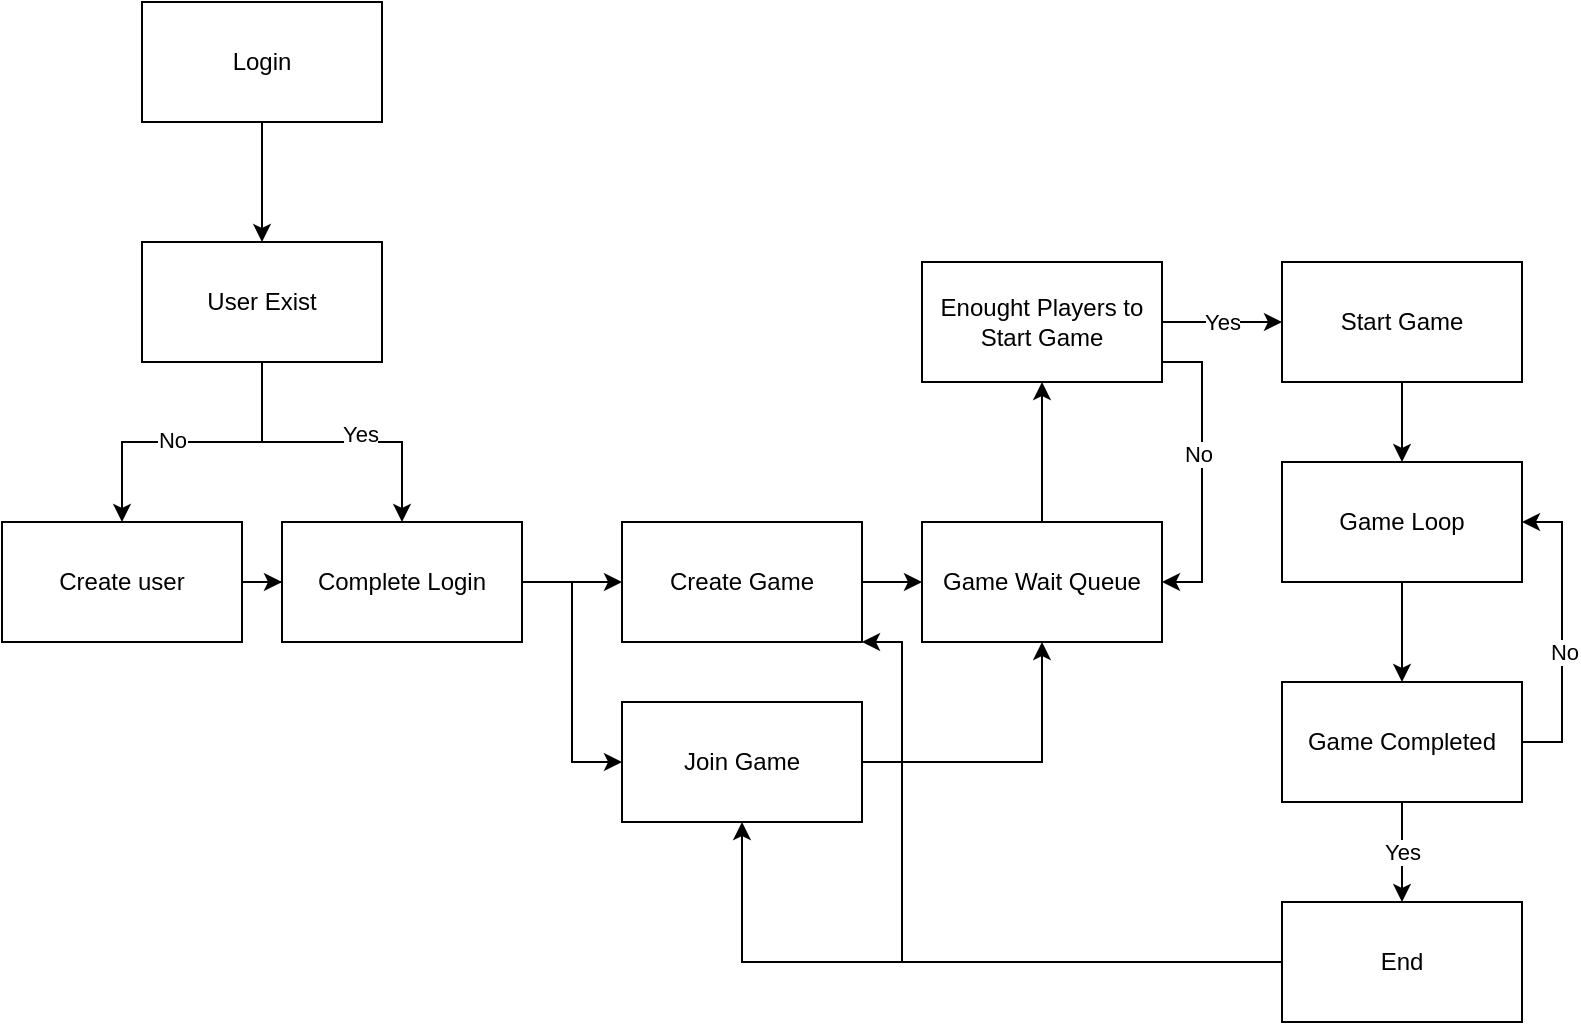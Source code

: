 <mxfile version="16.5.1" type="device"><diagram id="jYACFyaUeELq7PKHnqD-" name="Page-1"><mxGraphModel dx="1038" dy="649" grid="1" gridSize="10" guides="1" tooltips="1" connect="1" arrows="1" fold="1" page="1" pageScale="1" pageWidth="850" pageHeight="1100" math="0" shadow="0"><root><mxCell id="0"/><mxCell id="1" parent="0"/><mxCell id="ESARueXjFvGHSUzuyb8P-6" style="edgeStyle=orthogonalEdgeStyle;rounded=0;orthogonalLoop=1;jettySize=auto;html=1;entryX=0.5;entryY=0;entryDx=0;entryDy=0;" edge="1" parent="1" source="ESARueXjFvGHSUzuyb8P-2" target="ESARueXjFvGHSUzuyb8P-3"><mxGeometry relative="1" as="geometry"/></mxCell><mxCell id="ESARueXjFvGHSUzuyb8P-2" value="Login" style="rounded=0;whiteSpace=wrap;html=1;" vertex="1" parent="1"><mxGeometry x="80" y="40" width="120" height="60" as="geometry"/></mxCell><mxCell id="ESARueXjFvGHSUzuyb8P-7" style="edgeStyle=orthogonalEdgeStyle;rounded=0;orthogonalLoop=1;jettySize=auto;html=1;entryX=0.5;entryY=0;entryDx=0;entryDy=0;" edge="1" parent="1" source="ESARueXjFvGHSUzuyb8P-3" target="ESARueXjFvGHSUzuyb8P-4"><mxGeometry relative="1" as="geometry"/></mxCell><mxCell id="ESARueXjFvGHSUzuyb8P-10" value="No" style="edgeLabel;html=1;align=center;verticalAlign=middle;resizable=0;points=[];" vertex="1" connectable="0" parent="ESARueXjFvGHSUzuyb8P-7"><mxGeometry x="0.136" y="-1" relative="1" as="geometry"><mxPoint as="offset"/></mxGeometry></mxCell><mxCell id="ESARueXjFvGHSUzuyb8P-8" style="edgeStyle=orthogonalEdgeStyle;rounded=0;orthogonalLoop=1;jettySize=auto;html=1;entryX=0.5;entryY=0;entryDx=0;entryDy=0;" edge="1" parent="1" source="ESARueXjFvGHSUzuyb8P-3" target="ESARueXjFvGHSUzuyb8P-5"><mxGeometry relative="1" as="geometry"/></mxCell><mxCell id="ESARueXjFvGHSUzuyb8P-9" value="Yes" style="edgeLabel;html=1;align=center;verticalAlign=middle;resizable=0;points=[];" vertex="1" connectable="0" parent="ESARueXjFvGHSUzuyb8P-8"><mxGeometry x="0.184" y="4" relative="1" as="geometry"><mxPoint as="offset"/></mxGeometry></mxCell><mxCell id="ESARueXjFvGHSUzuyb8P-3" value="User Exist" style="rounded=0;whiteSpace=wrap;html=1;" vertex="1" parent="1"><mxGeometry x="80" y="160" width="120" height="60" as="geometry"/></mxCell><mxCell id="ESARueXjFvGHSUzuyb8P-13" style="edgeStyle=orthogonalEdgeStyle;rounded=0;orthogonalLoop=1;jettySize=auto;html=1;" edge="1" parent="1" source="ESARueXjFvGHSUzuyb8P-4" target="ESARueXjFvGHSUzuyb8P-5"><mxGeometry relative="1" as="geometry"/></mxCell><mxCell id="ESARueXjFvGHSUzuyb8P-4" value="Create user" style="rounded=0;whiteSpace=wrap;html=1;" vertex="1" parent="1"><mxGeometry x="10" y="300" width="120" height="60" as="geometry"/></mxCell><mxCell id="ESARueXjFvGHSUzuyb8P-15" style="edgeStyle=orthogonalEdgeStyle;rounded=0;orthogonalLoop=1;jettySize=auto;html=1;entryX=0;entryY=0.5;entryDx=0;entryDy=0;" edge="1" parent="1" source="ESARueXjFvGHSUzuyb8P-5" target="ESARueXjFvGHSUzuyb8P-14"><mxGeometry relative="1" as="geometry"/></mxCell><mxCell id="ESARueXjFvGHSUzuyb8P-17" style="edgeStyle=orthogonalEdgeStyle;rounded=0;orthogonalLoop=1;jettySize=auto;html=1;entryX=0;entryY=0.5;entryDx=0;entryDy=0;" edge="1" parent="1" source="ESARueXjFvGHSUzuyb8P-5" target="ESARueXjFvGHSUzuyb8P-16"><mxGeometry relative="1" as="geometry"/></mxCell><mxCell id="ESARueXjFvGHSUzuyb8P-5" value="Complete Login" style="rounded=0;whiteSpace=wrap;html=1;" vertex="1" parent="1"><mxGeometry x="150" y="300" width="120" height="60" as="geometry"/></mxCell><mxCell id="ESARueXjFvGHSUzuyb8P-20" style="edgeStyle=orthogonalEdgeStyle;rounded=0;orthogonalLoop=1;jettySize=auto;html=1;" edge="1" parent="1" source="ESARueXjFvGHSUzuyb8P-14" target="ESARueXjFvGHSUzuyb8P-19"><mxGeometry relative="1" as="geometry"/></mxCell><mxCell id="ESARueXjFvGHSUzuyb8P-14" value="Create Game" style="rounded=0;whiteSpace=wrap;html=1;" vertex="1" parent="1"><mxGeometry x="320" y="300" width="120" height="60" as="geometry"/></mxCell><mxCell id="ESARueXjFvGHSUzuyb8P-21" style="edgeStyle=orthogonalEdgeStyle;rounded=0;orthogonalLoop=1;jettySize=auto;html=1;entryX=0.5;entryY=1;entryDx=0;entryDy=0;" edge="1" parent="1" source="ESARueXjFvGHSUzuyb8P-16" target="ESARueXjFvGHSUzuyb8P-19"><mxGeometry relative="1" as="geometry"/></mxCell><mxCell id="ESARueXjFvGHSUzuyb8P-16" value="Join Game" style="rounded=0;whiteSpace=wrap;html=1;" vertex="1" parent="1"><mxGeometry x="320" y="390" width="120" height="60" as="geometry"/></mxCell><mxCell id="ESARueXjFvGHSUzuyb8P-23" style="edgeStyle=orthogonalEdgeStyle;rounded=0;orthogonalLoop=1;jettySize=auto;html=1;entryX=0.5;entryY=1;entryDx=0;entryDy=0;" edge="1" parent="1" source="ESARueXjFvGHSUzuyb8P-19" target="ESARueXjFvGHSUzuyb8P-22"><mxGeometry relative="1" as="geometry"/></mxCell><mxCell id="ESARueXjFvGHSUzuyb8P-19" value="Game Wait Queue" style="rounded=0;whiteSpace=wrap;html=1;" vertex="1" parent="1"><mxGeometry x="470" y="300" width="120" height="60" as="geometry"/></mxCell><mxCell id="ESARueXjFvGHSUzuyb8P-28" style="edgeStyle=orthogonalEdgeStyle;rounded=0;orthogonalLoop=1;jettySize=auto;html=1;entryX=1;entryY=0.5;entryDx=0;entryDy=0;" edge="1" parent="1" source="ESARueXjFvGHSUzuyb8P-22" target="ESARueXjFvGHSUzuyb8P-19"><mxGeometry relative="1" as="geometry"><Array as="points"><mxPoint x="610" y="220"/><mxPoint x="610" y="330"/></Array></mxGeometry></mxCell><mxCell id="ESARueXjFvGHSUzuyb8P-29" value="No" style="edgeLabel;html=1;align=center;verticalAlign=middle;resizable=0;points=[];" vertex="1" connectable="0" parent="ESARueXjFvGHSUzuyb8P-28"><mxGeometry x="-0.122" y="-2" relative="1" as="geometry"><mxPoint as="offset"/></mxGeometry></mxCell><mxCell id="ESARueXjFvGHSUzuyb8P-31" value="Yes" style="edgeStyle=orthogonalEdgeStyle;rounded=0;orthogonalLoop=1;jettySize=auto;html=1;entryX=0;entryY=0.5;entryDx=0;entryDy=0;" edge="1" parent="1" source="ESARueXjFvGHSUzuyb8P-22" target="ESARueXjFvGHSUzuyb8P-30"><mxGeometry relative="1" as="geometry"/></mxCell><mxCell id="ESARueXjFvGHSUzuyb8P-22" value="Enought Players to Start Game" style="rounded=0;whiteSpace=wrap;html=1;" vertex="1" parent="1"><mxGeometry x="470" y="170" width="120" height="60" as="geometry"/></mxCell><mxCell id="ESARueXjFvGHSUzuyb8P-33" style="edgeStyle=orthogonalEdgeStyle;rounded=0;orthogonalLoop=1;jettySize=auto;html=1;entryX=0.5;entryY=0;entryDx=0;entryDy=0;" edge="1" parent="1" source="ESARueXjFvGHSUzuyb8P-30" target="ESARueXjFvGHSUzuyb8P-32"><mxGeometry relative="1" as="geometry"/></mxCell><mxCell id="ESARueXjFvGHSUzuyb8P-30" value="Start Game" style="rounded=0;whiteSpace=wrap;html=1;" vertex="1" parent="1"><mxGeometry x="650" y="170" width="120" height="60" as="geometry"/></mxCell><mxCell id="ESARueXjFvGHSUzuyb8P-36" style="edgeStyle=orthogonalEdgeStyle;rounded=0;orthogonalLoop=1;jettySize=auto;html=1;entryX=0.5;entryY=0;entryDx=0;entryDy=0;" edge="1" parent="1" source="ESARueXjFvGHSUzuyb8P-32" target="ESARueXjFvGHSUzuyb8P-35"><mxGeometry relative="1" as="geometry"/></mxCell><mxCell id="ESARueXjFvGHSUzuyb8P-32" value="Game Loop" style="rounded=0;whiteSpace=wrap;html=1;" vertex="1" parent="1"><mxGeometry x="650" y="270" width="120" height="60" as="geometry"/></mxCell><mxCell id="ESARueXjFvGHSUzuyb8P-41" style="edgeStyle=orthogonalEdgeStyle;rounded=0;orthogonalLoop=1;jettySize=auto;html=1;entryX=1;entryY=1;entryDx=0;entryDy=0;" edge="1" parent="1" source="ESARueXjFvGHSUzuyb8P-34" target="ESARueXjFvGHSUzuyb8P-14"><mxGeometry relative="1" as="geometry"><Array as="points"><mxPoint x="460" y="520"/><mxPoint x="460" y="360"/></Array></mxGeometry></mxCell><mxCell id="ESARueXjFvGHSUzuyb8P-42" style="edgeStyle=orthogonalEdgeStyle;rounded=0;orthogonalLoop=1;jettySize=auto;html=1;" edge="1" parent="1" source="ESARueXjFvGHSUzuyb8P-34" target="ESARueXjFvGHSUzuyb8P-16"><mxGeometry relative="1" as="geometry"/></mxCell><mxCell id="ESARueXjFvGHSUzuyb8P-34" value="End" style="rounded=0;whiteSpace=wrap;html=1;" vertex="1" parent="1"><mxGeometry x="650" y="490" width="120" height="60" as="geometry"/></mxCell><mxCell id="ESARueXjFvGHSUzuyb8P-37" value="Yes" style="edgeStyle=orthogonalEdgeStyle;rounded=0;orthogonalLoop=1;jettySize=auto;html=1;entryX=0.5;entryY=0;entryDx=0;entryDy=0;" edge="1" parent="1" source="ESARueXjFvGHSUzuyb8P-35" target="ESARueXjFvGHSUzuyb8P-34"><mxGeometry relative="1" as="geometry"/></mxCell><mxCell id="ESARueXjFvGHSUzuyb8P-38" style="edgeStyle=orthogonalEdgeStyle;rounded=0;orthogonalLoop=1;jettySize=auto;html=1;entryX=1;entryY=0.5;entryDx=0;entryDy=0;" edge="1" parent="1" source="ESARueXjFvGHSUzuyb8P-35" target="ESARueXjFvGHSUzuyb8P-32"><mxGeometry relative="1" as="geometry"><Array as="points"><mxPoint x="790" y="410"/><mxPoint x="790" y="300"/></Array></mxGeometry></mxCell><mxCell id="ESARueXjFvGHSUzuyb8P-39" value="No" style="edgeLabel;html=1;align=center;verticalAlign=middle;resizable=0;points=[];" vertex="1" connectable="0" parent="ESARueXjFvGHSUzuyb8P-38"><mxGeometry x="-0.124" y="-1" relative="1" as="geometry"><mxPoint as="offset"/></mxGeometry></mxCell><mxCell id="ESARueXjFvGHSUzuyb8P-35" value="Game Completed" style="rounded=0;whiteSpace=wrap;html=1;" vertex="1" parent="1"><mxGeometry x="650" y="380" width="120" height="60" as="geometry"/></mxCell></root></mxGraphModel></diagram></mxfile>
